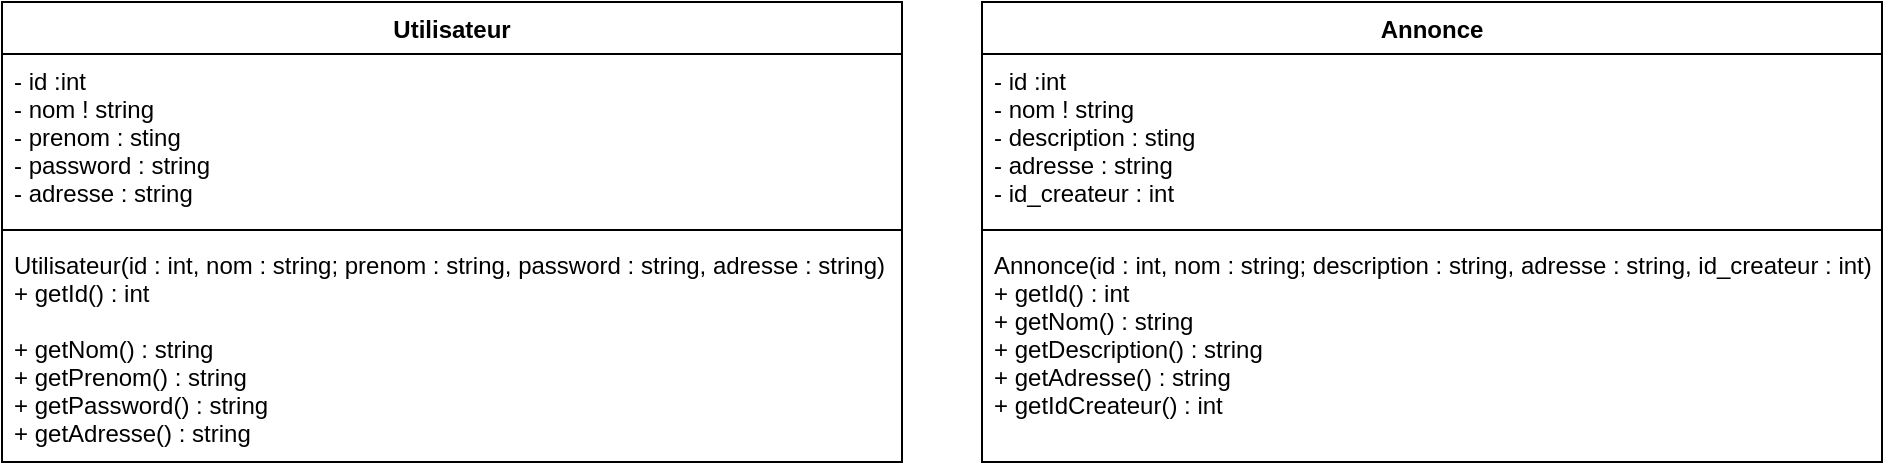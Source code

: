 <mxfile version="13.9.2"><diagram id="-QbbiZy66jr8M0myu6HB" name="Page-1"><mxGraphModel dx="1353" dy="570" grid="1" gridSize="10" guides="1" tooltips="1" connect="1" arrows="1" fold="1" page="1" pageScale="1" pageWidth="827" pageHeight="1169" math="0" shadow="0"><root><mxCell id="0"/><mxCell id="1" parent="0"/><mxCell id="UoTpxGOj2nbW83Ico0m0-1" value="Utilisateur" style="swimlane;fontStyle=1;align=center;verticalAlign=top;childLayout=stackLayout;horizontal=1;startSize=26;horizontalStack=0;resizeParent=1;resizeParentMax=0;resizeLast=0;collapsible=1;marginBottom=0;" vertex="1" parent="1"><mxGeometry x="-450" y="150" width="450" height="230" as="geometry"/></mxCell><mxCell id="UoTpxGOj2nbW83Ico0m0-2" value="- id :int&#xA;- nom ! string&#xA;- prenom : sting&#xA;- password : string&#xA;- adresse : string&#xA;" style="text;strokeColor=none;fillColor=none;align=left;verticalAlign=top;spacingLeft=4;spacingRight=4;overflow=hidden;rotatable=0;points=[[0,0.5],[1,0.5]];portConstraint=eastwest;" vertex="1" parent="UoTpxGOj2nbW83Ico0m0-1"><mxGeometry y="26" width="450" height="84" as="geometry"/></mxCell><mxCell id="UoTpxGOj2nbW83Ico0m0-3" value="" style="line;strokeWidth=1;fillColor=none;align=left;verticalAlign=middle;spacingTop=-1;spacingLeft=3;spacingRight=3;rotatable=0;labelPosition=right;points=[];portConstraint=eastwest;" vertex="1" parent="UoTpxGOj2nbW83Ico0m0-1"><mxGeometry y="110" width="450" height="8" as="geometry"/></mxCell><mxCell id="UoTpxGOj2nbW83Ico0m0-4" value="Utilisateur(id : int, nom : string; prenom : string, password : string, adresse : string)&#xA;+ getId() : int&#xA;&#xA;+ getNom() : string&#xA;+ getPrenom() : string&#xA;+ getPassword() : string&#xA;+ getAdresse() : string&#xA;" style="text;strokeColor=none;fillColor=none;align=left;verticalAlign=top;spacingLeft=4;spacingRight=4;overflow=hidden;rotatable=0;points=[[0,0.5],[1,0.5]];portConstraint=eastwest;" vertex="1" parent="UoTpxGOj2nbW83Ico0m0-1"><mxGeometry y="118" width="450" height="112" as="geometry"/></mxCell><mxCell id="UoTpxGOj2nbW83Ico0m0-5" value="Annonce" style="swimlane;fontStyle=1;align=center;verticalAlign=top;childLayout=stackLayout;horizontal=1;startSize=26;horizontalStack=0;resizeParent=1;resizeParentMax=0;resizeLast=0;collapsible=1;marginBottom=0;" vertex="1" parent="1"><mxGeometry x="40" y="150" width="450" height="230" as="geometry"/></mxCell><mxCell id="UoTpxGOj2nbW83Ico0m0-6" value="- id :int&#xA;- nom ! string&#xA;- description : sting&#xA;- adresse : string&#xA;- id_createur : int&#xA;" style="text;strokeColor=none;fillColor=none;align=left;verticalAlign=top;spacingLeft=4;spacingRight=4;overflow=hidden;rotatable=0;points=[[0,0.5],[1,0.5]];portConstraint=eastwest;" vertex="1" parent="UoTpxGOj2nbW83Ico0m0-5"><mxGeometry y="26" width="450" height="84" as="geometry"/></mxCell><mxCell id="UoTpxGOj2nbW83Ico0m0-7" value="" style="line;strokeWidth=1;fillColor=none;align=left;verticalAlign=middle;spacingTop=-1;spacingLeft=3;spacingRight=3;rotatable=0;labelPosition=right;points=[];portConstraint=eastwest;" vertex="1" parent="UoTpxGOj2nbW83Ico0m0-5"><mxGeometry y="110" width="450" height="8" as="geometry"/></mxCell><mxCell id="UoTpxGOj2nbW83Ico0m0-8" value="Annonce(id : int, nom : string; description : string, adresse : string, id_createur : int)&#xA;+ getId() : int&#xA;+ getNom() : string&#xA;+ getDescription() : string&#xA;+ getAdresse() : string&#xA;+ getIdCreateur() : int&#xA;" style="text;strokeColor=none;fillColor=none;align=left;verticalAlign=top;spacingLeft=4;spacingRight=4;overflow=hidden;rotatable=0;points=[[0,0.5],[1,0.5]];portConstraint=eastwest;" vertex="1" parent="UoTpxGOj2nbW83Ico0m0-5"><mxGeometry y="118" width="450" height="112" as="geometry"/></mxCell></root></mxGraphModel></diagram></mxfile>